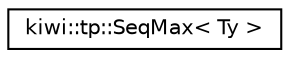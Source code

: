 digraph "Graphical Class Hierarchy"
{
 // LATEX_PDF_SIZE
  edge [fontname="Helvetica",fontsize="10",labelfontname="Helvetica",labelfontsize="10"];
  node [fontname="Helvetica",fontsize="10",shape=record];
  rankdir="LR";
  Node0 [label="kiwi::tp::SeqMax\< Ty \>",height=0.2,width=0.4,color="black", fillcolor="white", style="filled",URL="$structkiwi_1_1tp_1_1SeqMax.html",tooltip=" "];
}
